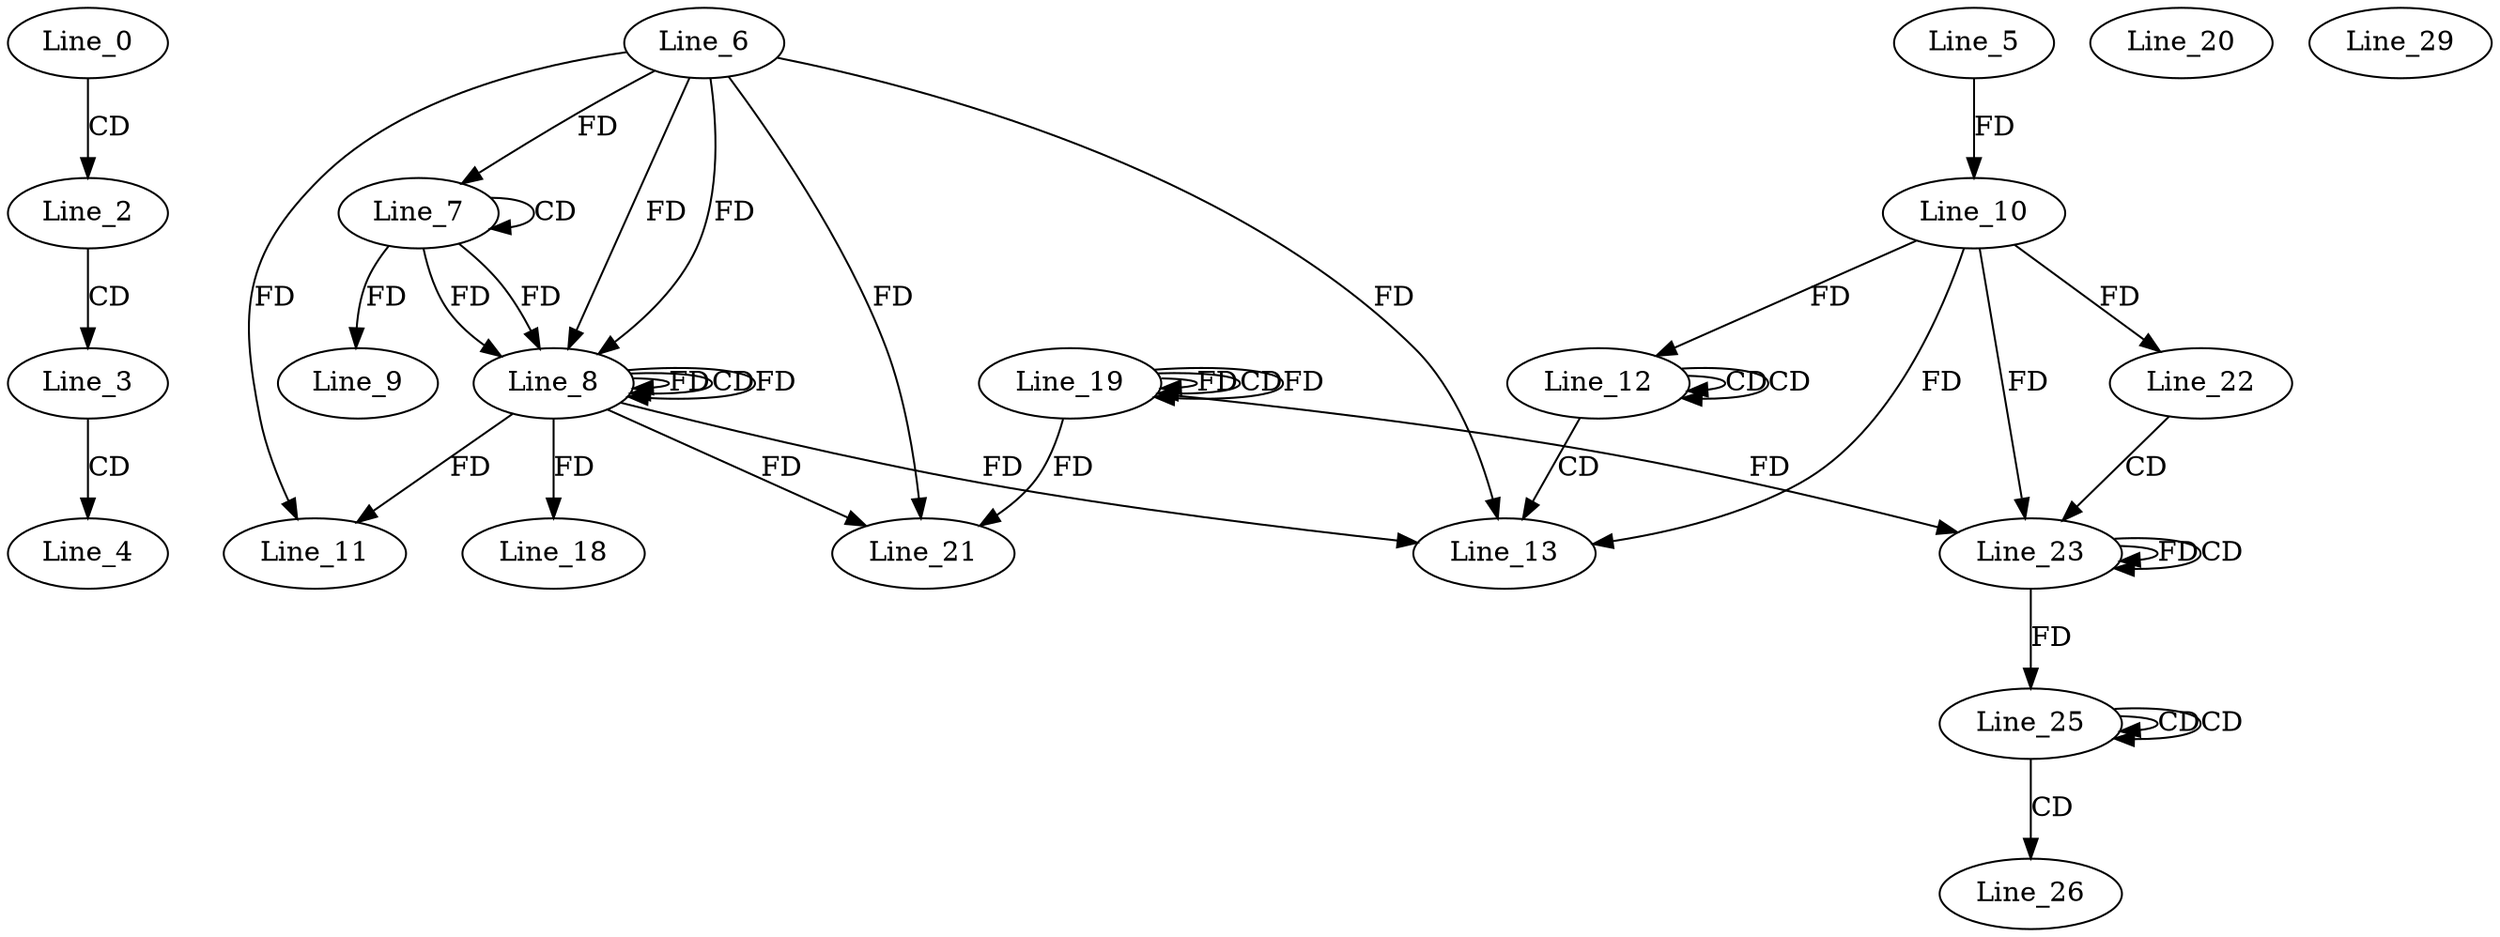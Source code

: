 digraph G {
  Line_0;
  Line_2;
  Line_3;
  Line_4;
  Line_5;
  Line_6;
  Line_7;
  Line_7;
  Line_8;
  Line_8;
  Line_8;
  Line_8;
  Line_9;
  Line_10;
  Line_10;
  Line_11;
  Line_11;
  Line_12;
  Line_12;
  Line_12;
  Line_12;
  Line_13;
  Line_18;
  Line_19;
  Line_19;
  Line_19;
  Line_19;
  Line_20;
  Line_21;
  Line_22;
  Line_23;
  Line_23;
  Line_25;
  Line_25;
  Line_25;
  Line_25;
  Line_26;
  Line_29;
  Line_0 -> Line_2 [ label="CD" ];
  Line_2 -> Line_3 [ label="CD" ];
  Line_3 -> Line_4 [ label="CD" ];
  Line_7 -> Line_7 [ label="CD" ];
  Line_6 -> Line_7 [ label="FD" ];
  Line_6 -> Line_8 [ label="FD" ];
  Line_8 -> Line_8 [ label="FD" ];
  Line_8 -> Line_8 [ label="CD" ];
  Line_7 -> Line_8 [ label="FD" ];
  Line_6 -> Line_8 [ label="FD" ];
  Line_8 -> Line_8 [ label="FD" ];
  Line_7 -> Line_8 [ label="FD" ];
  Line_7 -> Line_9 [ label="FD" ];
  Line_5 -> Line_10 [ label="FD" ];
  Line_6 -> Line_11 [ label="FD" ];
  Line_8 -> Line_11 [ label="FD" ];
  Line_12 -> Line_12 [ label="CD" ];
  Line_12 -> Line_12 [ label="CD" ];
  Line_10 -> Line_12 [ label="FD" ];
  Line_12 -> Line_13 [ label="CD" ];
  Line_6 -> Line_13 [ label="FD" ];
  Line_8 -> Line_13 [ label="FD" ];
  Line_10 -> Line_13 [ label="FD" ];
  Line_8 -> Line_18 [ label="FD" ];
  Line_19 -> Line_19 [ label="FD" ];
  Line_19 -> Line_19 [ label="CD" ];
  Line_19 -> Line_19 [ label="FD" ];
  Line_6 -> Line_21 [ label="FD" ];
  Line_8 -> Line_21 [ label="FD" ];
  Line_19 -> Line_21 [ label="FD" ];
  Line_10 -> Line_22 [ label="FD" ];
  Line_22 -> Line_23 [ label="CD" ];
  Line_10 -> Line_23 [ label="FD" ];
  Line_23 -> Line_23 [ label="FD" ];
  Line_23 -> Line_23 [ label="CD" ];
  Line_19 -> Line_23 [ label="FD" ];
  Line_25 -> Line_25 [ label="CD" ];
  Line_25 -> Line_25 [ label="CD" ];
  Line_23 -> Line_25 [ label="FD" ];
  Line_25 -> Line_26 [ label="CD" ];
}
